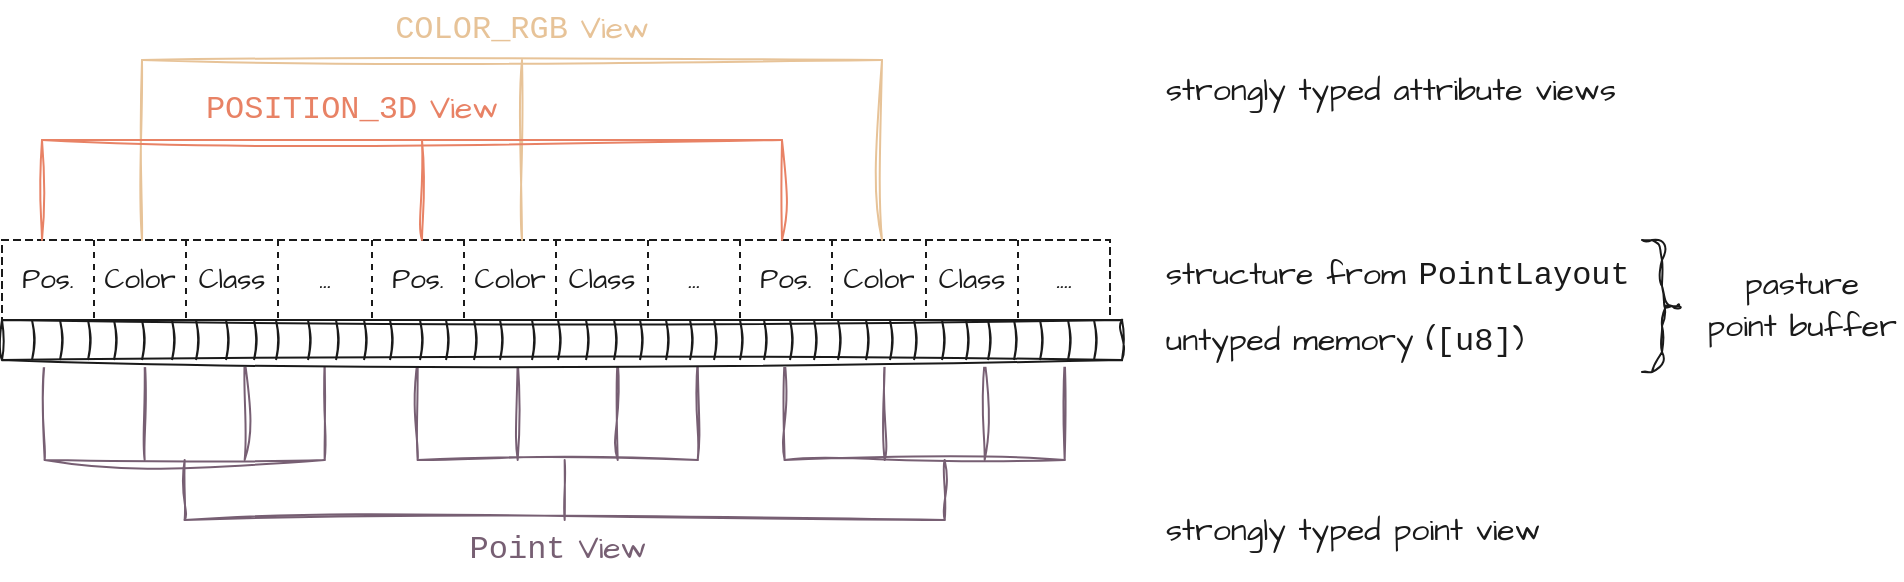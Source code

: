 <mxfile>
    <diagram id="Y-9Bk1-WjQiI0uvmNsyL" name="Page-1">
        <mxGraphModel dx="620" dy="475" grid="1" gridSize="10" guides="1" tooltips="1" connect="1" arrows="1" fold="1" page="1" pageScale="1" pageWidth="1500" pageHeight="1000" background="#ffffff" math="0" shadow="0">
            <root>
                <mxCell id="0"/>
                <mxCell id="1" parent="0"/>
                <mxCell id="3" value="" style="shape=table;startSize=0;container=1;collapsible=0;childLayout=tableLayout;hachureGap=4;fontFamily=Architects Daughter;fontSource=https%3A%2F%2Ffonts.googleapis.com%2Fcss%3Ffamily%3DArchitects%2BDaughter;fontSize=16;fontColor=#1A1A1A;fillColor=none;strokeColor=#1A1A1A;verticalAlign=middle;dashed=1;" parent="1" vertex="1">
                    <mxGeometry y="200" width="554" height="40" as="geometry"/>
                </mxCell>
                <mxCell id="4" value="" style="shape=tableRow;horizontal=0;startSize=0;swimlaneHead=0;swimlaneBody=0;top=0;left=0;bottom=0;right=0;collapsible=0;dropTarget=0;fillColor=none;points=[[0,0.5],[1,0.5]];portConstraint=eastwest;sketch=1;hachureGap=4;jiggle=2;curveFitting=1;fontFamily=Architects Daughter;fontSource=https%3A%2F%2Ffonts.googleapis.com%2Fcss%3Ffamily%3DArchitects%2BDaughter;fontSize=20;" parent="3" vertex="1">
                    <mxGeometry width="554" height="40" as="geometry"/>
                </mxCell>
                <mxCell id="5" value="Pos." style="shape=partialRectangle;html=1;whiteSpace=wrap;connectable=0;overflow=hidden;fillColor=none;top=0;left=0;bottom=0;right=0;pointerEvents=1;sketch=1;hachureGap=4;jiggle=2;curveFitting=1;fontFamily=Architects Daughter;fontSource=https%3A%2F%2Ffonts.googleapis.com%2Fcss%3Ffamily%3DArchitects%2BDaughter;fontSize=14;fontColor=#1A1A1A;verticalAlign=middle;" parent="4" vertex="1">
                    <mxGeometry width="46" height="40" as="geometry">
                        <mxRectangle width="46" height="40" as="alternateBounds"/>
                    </mxGeometry>
                </mxCell>
                <mxCell id="6" value="Color" style="shape=partialRectangle;html=1;whiteSpace=wrap;connectable=0;overflow=hidden;fillColor=none;top=0;left=0;bottom=0;right=0;pointerEvents=1;sketch=1;hachureGap=4;jiggle=2;curveFitting=1;fontFamily=Architects Daughter;fontSource=https%3A%2F%2Ffonts.googleapis.com%2Fcss%3Ffamily%3DArchitects%2BDaughter;fontSize=14;fontColor=#1A1A1A;verticalAlign=middle;" parent="4" vertex="1">
                    <mxGeometry x="46" width="46" height="40" as="geometry">
                        <mxRectangle width="46" height="40" as="alternateBounds"/>
                    </mxGeometry>
                </mxCell>
                <mxCell id="7" value="Class" style="shape=partialRectangle;html=1;whiteSpace=wrap;connectable=0;overflow=hidden;fillColor=none;top=0;left=0;bottom=0;right=0;pointerEvents=1;sketch=1;hachureGap=4;jiggle=2;curveFitting=1;fontFamily=Architects Daughter;fontSource=https%3A%2F%2Ffonts.googleapis.com%2Fcss%3Ffamily%3DArchitects%2BDaughter;fontSize=14;fontColor=#1A1A1A;verticalAlign=middle;" parent="4" vertex="1">
                    <mxGeometry x="92" width="46" height="40" as="geometry">
                        <mxRectangle width="46" height="40" as="alternateBounds"/>
                    </mxGeometry>
                </mxCell>
                <mxCell id="8" value="..." style="shape=partialRectangle;html=1;whiteSpace=wrap;connectable=0;overflow=hidden;fillColor=none;top=0;left=0;bottom=0;right=0;pointerEvents=1;sketch=1;hachureGap=4;jiggle=2;curveFitting=1;fontFamily=Architects Daughter;fontSource=https%3A%2F%2Ffonts.googleapis.com%2Fcss%3Ffamily%3DArchitects%2BDaughter;fontSize=14;fontColor=#1A1A1A;verticalAlign=middle;" parent="4" vertex="1">
                    <mxGeometry x="138" width="47" height="40" as="geometry">
                        <mxRectangle width="47" height="40" as="alternateBounds"/>
                    </mxGeometry>
                </mxCell>
                <mxCell id="9" value="Pos." style="shape=partialRectangle;html=1;whiteSpace=wrap;connectable=0;overflow=hidden;fillColor=none;top=0;left=0;bottom=0;right=0;pointerEvents=1;sketch=1;hachureGap=4;jiggle=2;curveFitting=1;fontFamily=Architects Daughter;fontSource=https%3A%2F%2Ffonts.googleapis.com%2Fcss%3Ffamily%3DArchitects%2BDaughter;fontSize=14;fontColor=#1A1A1A;verticalAlign=middle;" parent="4" vertex="1">
                    <mxGeometry x="185" width="46" height="40" as="geometry">
                        <mxRectangle width="46" height="40" as="alternateBounds"/>
                    </mxGeometry>
                </mxCell>
                <mxCell id="10" value="Color" style="shape=partialRectangle;html=1;whiteSpace=wrap;connectable=0;overflow=hidden;fillColor=none;top=0;left=0;bottom=0;right=0;pointerEvents=1;sketch=1;hachureGap=4;jiggle=2;curveFitting=1;fontFamily=Architects Daughter;fontSource=https%3A%2F%2Ffonts.googleapis.com%2Fcss%3Ffamily%3DArchitects%2BDaughter;fontSize=14;fontColor=#1A1A1A;verticalAlign=middle;" parent="4" vertex="1">
                    <mxGeometry x="231" width="46" height="40" as="geometry">
                        <mxRectangle width="46" height="40" as="alternateBounds"/>
                    </mxGeometry>
                </mxCell>
                <mxCell id="11" value="Class" style="shape=partialRectangle;html=1;whiteSpace=wrap;connectable=0;overflow=hidden;fillColor=none;top=0;left=0;bottom=0;right=0;pointerEvents=1;sketch=1;hachureGap=4;jiggle=2;curveFitting=1;fontFamily=Architects Daughter;fontSource=https%3A%2F%2Ffonts.googleapis.com%2Fcss%3Ffamily%3DArchitects%2BDaughter;fontSize=14;fontColor=#1A1A1A;verticalAlign=middle;" parent="4" vertex="1">
                    <mxGeometry x="277" width="46" height="40" as="geometry">
                        <mxRectangle width="46" height="40" as="alternateBounds"/>
                    </mxGeometry>
                </mxCell>
                <mxCell id="12" value="..." style="shape=partialRectangle;html=1;whiteSpace=wrap;connectable=0;overflow=hidden;fillColor=none;top=0;left=0;bottom=0;right=0;pointerEvents=1;sketch=1;hachureGap=4;jiggle=2;curveFitting=1;fontFamily=Architects Daughter;fontSource=https%3A%2F%2Ffonts.googleapis.com%2Fcss%3Ffamily%3DArchitects%2BDaughter;fontSize=14;fontColor=#1A1A1A;verticalAlign=middle;" parent="4" vertex="1">
                    <mxGeometry x="323" width="46" height="40" as="geometry">
                        <mxRectangle width="46" height="40" as="alternateBounds"/>
                    </mxGeometry>
                </mxCell>
                <mxCell id="13" value="Pos." style="shape=partialRectangle;html=1;whiteSpace=wrap;connectable=0;overflow=hidden;fillColor=none;top=0;left=0;bottom=0;right=0;pointerEvents=1;sketch=1;hachureGap=4;jiggle=2;curveFitting=1;fontFamily=Architects Daughter;fontSource=https%3A%2F%2Ffonts.googleapis.com%2Fcss%3Ffamily%3DArchitects%2BDaughter;fontSize=14;fontColor=#1A1A1A;verticalAlign=middle;" parent="4" vertex="1">
                    <mxGeometry x="369" width="46" height="40" as="geometry">
                        <mxRectangle width="46" height="40" as="alternateBounds"/>
                    </mxGeometry>
                </mxCell>
                <mxCell id="14" value="Color" style="shape=partialRectangle;html=1;whiteSpace=wrap;connectable=0;overflow=hidden;fillColor=none;top=0;left=0;bottom=0;right=0;pointerEvents=1;sketch=1;hachureGap=4;jiggle=2;curveFitting=1;fontFamily=Architects Daughter;fontSource=https%3A%2F%2Ffonts.googleapis.com%2Fcss%3Ffamily%3DArchitects%2BDaughter;fontSize=14;fontColor=#1A1A1A;verticalAlign=middle;" parent="4" vertex="1">
                    <mxGeometry x="415" width="47" height="40" as="geometry">
                        <mxRectangle width="47" height="40" as="alternateBounds"/>
                    </mxGeometry>
                </mxCell>
                <mxCell id="15" value="Class" style="shape=partialRectangle;html=1;whiteSpace=wrap;connectable=0;overflow=hidden;fillColor=none;top=0;left=0;bottom=0;right=0;pointerEvents=1;sketch=1;hachureGap=4;jiggle=2;curveFitting=1;fontFamily=Architects Daughter;fontSource=https%3A%2F%2Ffonts.googleapis.com%2Fcss%3Ffamily%3DArchitects%2BDaughter;fontSize=14;fontColor=#1A1A1A;verticalAlign=middle;" parent="4" vertex="1">
                    <mxGeometry x="462" width="46" height="40" as="geometry">
                        <mxRectangle width="46" height="40" as="alternateBounds"/>
                    </mxGeometry>
                </mxCell>
                <mxCell id="16" value="...." style="shape=partialRectangle;html=1;whiteSpace=wrap;connectable=0;overflow=hidden;fillColor=none;top=0;left=0;bottom=0;right=0;pointerEvents=1;sketch=1;hachureGap=4;jiggle=2;curveFitting=1;fontFamily=Architects Daughter;fontSource=https%3A%2F%2Ffonts.googleapis.com%2Fcss%3Ffamily%3DArchitects%2BDaughter;fontSize=14;fontColor=#1A1A1A;verticalAlign=middle;" parent="4" vertex="1">
                    <mxGeometry x="508" width="46" height="40" as="geometry">
                        <mxRectangle width="46" height="40" as="alternateBounds"/>
                    </mxGeometry>
                </mxCell>
                <mxCell id="18" value="" style="endArrow=none;html=1;sketch=1;hachureGap=4;jiggle=2;curveFitting=1;fontFamily=Architects Daughter;fontSource=https%3A%2F%2Ffonts.googleapis.com%2Fcss%3Ffamily%3DArchitects%2BDaughter;fontSize=14;strokeColor=#E88265;" parent="1" edge="1">
                    <mxGeometry width="50" height="50" relative="1" as="geometry">
                        <mxPoint x="20" y="200" as="sourcePoint"/>
                        <mxPoint x="20" y="150" as="targetPoint"/>
                    </mxGeometry>
                </mxCell>
                <mxCell id="19" value="" style="endArrow=none;html=1;sketch=1;hachureGap=4;jiggle=2;curveFitting=1;fontFamily=Architects Daughter;fontSource=https%3A%2F%2Ffonts.googleapis.com%2Fcss%3Ffamily%3DArchitects%2BDaughter;fontSize=14;strokeColor=#E88265;" parent="1" edge="1">
                    <mxGeometry width="50" height="50" relative="1" as="geometry">
                        <mxPoint x="210" y="200" as="sourcePoint"/>
                        <mxPoint x="210" y="150" as="targetPoint"/>
                    </mxGeometry>
                </mxCell>
                <mxCell id="20" value="" style="endArrow=none;html=1;sketch=1;hachureGap=4;jiggle=2;curveFitting=1;fontFamily=Architects Daughter;fontSource=https%3A%2F%2Ffonts.googleapis.com%2Fcss%3Ffamily%3DArchitects%2BDaughter;fontSize=14;strokeColor=#E88265;" parent="1" edge="1">
                    <mxGeometry width="50" height="50" relative="1" as="geometry">
                        <mxPoint x="390" y="200" as="sourcePoint"/>
                        <mxPoint x="390" y="150" as="targetPoint"/>
                    </mxGeometry>
                </mxCell>
                <mxCell id="21" value="" style="endArrow=none;html=1;sketch=1;hachureGap=4;jiggle=2;curveFitting=1;fontFamily=Architects Daughter;fontSource=https%3A%2F%2Ffonts.googleapis.com%2Fcss%3Ffamily%3DArchitects%2BDaughter;fontSize=14;strokeColor=#E7C398;fontColor=#E7C398;" parent="1" edge="1">
                    <mxGeometry width="50" height="50" relative="1" as="geometry">
                        <mxPoint x="70" y="200" as="sourcePoint"/>
                        <mxPoint x="70" y="110" as="targetPoint"/>
                    </mxGeometry>
                </mxCell>
                <mxCell id="22" value="" style="endArrow=none;html=1;sketch=1;hachureGap=4;jiggle=2;curveFitting=1;fontFamily=Architects Daughter;fontSource=https%3A%2F%2Ffonts.googleapis.com%2Fcss%3Ffamily%3DArchitects%2BDaughter;fontSize=14;strokeColor=#E7C398;fontColor=#E7C398;" parent="1" edge="1">
                    <mxGeometry width="50" height="50" relative="1" as="geometry">
                        <mxPoint x="260" y="200" as="sourcePoint"/>
                        <mxPoint x="260" y="110" as="targetPoint"/>
                    </mxGeometry>
                </mxCell>
                <mxCell id="23" value="" style="endArrow=none;html=1;sketch=1;hachureGap=4;jiggle=2;curveFitting=1;fontFamily=Architects Daughter;fontSource=https%3A%2F%2Ffonts.googleapis.com%2Fcss%3Ffamily%3DArchitects%2BDaughter;fontSize=14;strokeColor=#E7C398;fontColor=#E7C398;" parent="1" edge="1">
                    <mxGeometry width="50" height="50" relative="1" as="geometry">
                        <mxPoint x="440" y="200" as="sourcePoint"/>
                        <mxPoint x="440" y="110" as="targetPoint"/>
                    </mxGeometry>
                </mxCell>
                <mxCell id="25" value="" style="endArrow=none;html=1;sketch=1;hachureGap=4;jiggle=2;curveFitting=1;fontFamily=Architects Daughter;fontSource=https%3A%2F%2Ffonts.googleapis.com%2Fcss%3Ffamily%3DArchitects%2BDaughter;fontSize=14;strokeColor=#775F73;" parent="1" edge="1">
                    <mxGeometry width="50" height="50" relative="1" as="geometry">
                        <mxPoint x="21.33" y="310" as="sourcePoint"/>
                        <mxPoint x="21.33" y="260" as="targetPoint"/>
                    </mxGeometry>
                </mxCell>
                <mxCell id="26" value="" style="endArrow=none;html=1;sketch=1;hachureGap=4;jiggle=2;curveFitting=1;fontFamily=Architects Daughter;fontSource=https%3A%2F%2Ffonts.googleapis.com%2Fcss%3Ffamily%3DArchitects%2BDaughter;fontSize=14;strokeColor=#775F73;" parent="1" edge="1">
                    <mxGeometry width="50" height="50" relative="1" as="geometry">
                        <mxPoint x="71.33" y="310" as="sourcePoint"/>
                        <mxPoint x="71.33" y="260" as="targetPoint"/>
                    </mxGeometry>
                </mxCell>
                <mxCell id="27" value="" style="endArrow=none;html=1;sketch=1;hachureGap=4;jiggle=2;curveFitting=1;fontFamily=Architects Daughter;fontSource=https%3A%2F%2Ffonts.googleapis.com%2Fcss%3Ffamily%3DArchitects%2BDaughter;fontSize=14;strokeColor=#775F73;" parent="1" edge="1">
                    <mxGeometry width="50" height="50" relative="1" as="geometry">
                        <mxPoint x="121.33" y="310" as="sourcePoint"/>
                        <mxPoint x="121.33" y="260" as="targetPoint"/>
                    </mxGeometry>
                </mxCell>
                <mxCell id="28" value="" style="endArrow=none;html=1;sketch=1;hachureGap=4;jiggle=2;curveFitting=1;fontFamily=Architects Daughter;fontSource=https%3A%2F%2Ffonts.googleapis.com%2Fcss%3Ffamily%3DArchitects%2BDaughter;fontSize=14;strokeColor=#775F73;" parent="1" edge="1">
                    <mxGeometry width="50" height="50" relative="1" as="geometry">
                        <mxPoint x="161.33" y="310" as="sourcePoint"/>
                        <mxPoint x="161.33" y="260" as="targetPoint"/>
                    </mxGeometry>
                </mxCell>
                <mxCell id="29" value="" style="endArrow=none;html=1;sketch=1;hachureGap=4;jiggle=2;curveFitting=1;fontFamily=Architects Daughter;fontSource=https%3A%2F%2Ffonts.googleapis.com%2Fcss%3Ffamily%3DArchitects%2BDaughter;fontSize=14;strokeColor=#E88265;" parent="1" edge="1">
                    <mxGeometry width="50" height="50" relative="1" as="geometry">
                        <mxPoint x="20" y="150" as="sourcePoint"/>
                        <mxPoint x="390" y="150" as="targetPoint"/>
                    </mxGeometry>
                </mxCell>
                <mxCell id="30" value="" style="endArrow=none;html=1;sketch=1;hachureGap=4;jiggle=2;curveFitting=1;fontFamily=Architects Daughter;fontSource=https%3A%2F%2Ffonts.googleapis.com%2Fcss%3Ffamily%3DArchitects%2BDaughter;fontSize=14;strokeColor=#E7C398;fontColor=#E7C398;" parent="1" edge="1">
                    <mxGeometry width="50" height="50" relative="1" as="geometry">
                        <mxPoint x="70" y="110" as="sourcePoint"/>
                        <mxPoint x="440" y="110" as="targetPoint"/>
                    </mxGeometry>
                </mxCell>
                <mxCell id="31" value="" style="endArrow=none;html=1;sketch=1;hachureGap=4;jiggle=2;curveFitting=1;fontFamily=Architects Daughter;fontSource=https%3A%2F%2Ffonts.googleapis.com%2Fcss%3Ffamily%3DArchitects%2BDaughter;fontSize=14;strokeColor=#775F73;" parent="1" edge="1">
                    <mxGeometry width="50" height="50" relative="1" as="geometry">
                        <mxPoint x="21.33" y="310" as="sourcePoint"/>
                        <mxPoint x="161.33" y="310" as="targetPoint"/>
                    </mxGeometry>
                </mxCell>
                <mxCell id="32" value="&lt;font face=&quot;Courier New&quot; style=&quot;font-size: 16px;&quot;&gt;POSITION_3D&lt;/font&gt; View" style="text;html=1;strokeColor=none;fillColor=none;align=center;verticalAlign=middle;whiteSpace=wrap;rounded=0;sketch=1;hachureGap=4;jiggle=2;curveFitting=1;fontFamily=Architects Daughter;fontSource=https%3A%2F%2Ffonts.googleapis.com%2Fcss%3Ffamily%3DArchitects%2BDaughter;fontSize=16;fontColor=#E88265;" parent="1" vertex="1">
                    <mxGeometry x="100" y="120" width="150" height="30" as="geometry"/>
                </mxCell>
                <mxCell id="33" value="&lt;font face=&quot;Courier New&quot; style=&quot;font-size: 16px;&quot;&gt;COLOR_RGB&lt;/font&gt; View" style="text;html=1;strokeColor=none;fillColor=none;align=center;verticalAlign=middle;whiteSpace=wrap;rounded=0;sketch=1;hachureGap=4;jiggle=2;curveFitting=1;fontFamily=Architects Daughter;fontSource=https%3A%2F%2Ffonts.googleapis.com%2Fcss%3Ffamily%3DArchitects%2BDaughter;fontSize=16;fontColor=#E7C398;" parent="1" vertex="1">
                    <mxGeometry x="190" y="80" width="140" height="30" as="geometry"/>
                </mxCell>
                <mxCell id="34" value="&lt;font face=&quot;Courier New&quot; style=&quot;font-size: 16px;&quot;&gt;Point&lt;/font&gt; View" style="text;html=1;strokeColor=none;fillColor=none;align=center;verticalAlign=middle;whiteSpace=wrap;rounded=0;sketch=1;hachureGap=4;jiggle=2;curveFitting=1;fontFamily=Architects Daughter;fontSource=https%3A%2F%2Ffonts.googleapis.com%2Fcss%3Ffamily%3DArchitects%2BDaughter;fontSize=16;fontColor=#775F73;fontStyle=0" parent="1" vertex="1">
                    <mxGeometry x="208.33" y="340" width="140" height="30" as="geometry"/>
                </mxCell>
                <mxCell id="35" value="" style="endArrow=none;html=1;sketch=1;hachureGap=4;jiggle=2;curveFitting=1;fontFamily=Architects Daughter;fontSource=https%3A%2F%2Ffonts.googleapis.com%2Fcss%3Ffamily%3DArchitects%2BDaughter;fontSize=14;strokeColor=#775F73;" parent="1" edge="1">
                    <mxGeometry width="50" height="50" relative="1" as="geometry">
                        <mxPoint x="207.85" y="310" as="sourcePoint"/>
                        <mxPoint x="207.85" y="260" as="targetPoint"/>
                    </mxGeometry>
                </mxCell>
                <mxCell id="36" value="" style="endArrow=none;html=1;sketch=1;hachureGap=4;jiggle=2;curveFitting=1;fontFamily=Architects Daughter;fontSource=https%3A%2F%2Ffonts.googleapis.com%2Fcss%3Ffamily%3DArchitects%2BDaughter;fontSize=14;strokeColor=#775F73;" parent="1" edge="1">
                    <mxGeometry width="50" height="50" relative="1" as="geometry">
                        <mxPoint x="257.85" y="310" as="sourcePoint"/>
                        <mxPoint x="257.85" y="260" as="targetPoint"/>
                    </mxGeometry>
                </mxCell>
                <mxCell id="37" value="" style="endArrow=none;html=1;sketch=1;hachureGap=4;jiggle=2;curveFitting=1;fontFamily=Architects Daughter;fontSource=https%3A%2F%2Ffonts.googleapis.com%2Fcss%3Ffamily%3DArchitects%2BDaughter;fontSize=14;strokeColor=#775F73;" parent="1" edge="1">
                    <mxGeometry width="50" height="50" relative="1" as="geometry">
                        <mxPoint x="307.85" y="310" as="sourcePoint"/>
                        <mxPoint x="307.85" y="260" as="targetPoint"/>
                    </mxGeometry>
                </mxCell>
                <mxCell id="38" value="" style="endArrow=none;html=1;sketch=1;hachureGap=4;jiggle=2;curveFitting=1;fontFamily=Architects Daughter;fontSource=https%3A%2F%2Ffonts.googleapis.com%2Fcss%3Ffamily%3DArchitects%2BDaughter;fontSize=14;strokeColor=#775F73;" parent="1" edge="1">
                    <mxGeometry width="50" height="50" relative="1" as="geometry">
                        <mxPoint x="347.85" y="310" as="sourcePoint"/>
                        <mxPoint x="347.85" y="260" as="targetPoint"/>
                    </mxGeometry>
                </mxCell>
                <mxCell id="39" value="" style="endArrow=none;html=1;sketch=1;hachureGap=4;jiggle=2;curveFitting=1;fontFamily=Architects Daughter;fontSource=https%3A%2F%2Ffonts.googleapis.com%2Fcss%3Ffamily%3DArchitects%2BDaughter;fontSize=14;strokeColor=#775F73;" parent="1" edge="1">
                    <mxGeometry width="50" height="50" relative="1" as="geometry">
                        <mxPoint x="207.85" y="310" as="sourcePoint"/>
                        <mxPoint x="347.85" y="310" as="targetPoint"/>
                    </mxGeometry>
                </mxCell>
                <mxCell id="40" value="" style="endArrow=none;html=1;sketch=1;hachureGap=4;jiggle=2;curveFitting=1;fontFamily=Architects Daughter;fontSource=https%3A%2F%2Ffonts.googleapis.com%2Fcss%3Ffamily%3DArchitects%2BDaughter;fontSize=14;strokeColor=#775F73;" parent="1" edge="1">
                    <mxGeometry width="50" height="50" relative="1" as="geometry">
                        <mxPoint x="391.33" y="310" as="sourcePoint"/>
                        <mxPoint x="391.33" y="260" as="targetPoint"/>
                    </mxGeometry>
                </mxCell>
                <mxCell id="41" value="" style="endArrow=none;html=1;sketch=1;hachureGap=4;jiggle=2;curveFitting=1;fontFamily=Architects Daughter;fontSource=https%3A%2F%2Ffonts.googleapis.com%2Fcss%3Ffamily%3DArchitects%2BDaughter;fontSize=14;strokeColor=#775F73;" parent="1" edge="1">
                    <mxGeometry width="50" height="50" relative="1" as="geometry">
                        <mxPoint x="441.33" y="310" as="sourcePoint"/>
                        <mxPoint x="441.33" y="260" as="targetPoint"/>
                    </mxGeometry>
                </mxCell>
                <mxCell id="42" value="" style="endArrow=none;html=1;sketch=1;hachureGap=4;jiggle=2;curveFitting=1;fontFamily=Architects Daughter;fontSource=https%3A%2F%2Ffonts.googleapis.com%2Fcss%3Ffamily%3DArchitects%2BDaughter;fontSize=14;strokeColor=#775F73;" parent="1" edge="1">
                    <mxGeometry width="50" height="50" relative="1" as="geometry">
                        <mxPoint x="491.33" y="310" as="sourcePoint"/>
                        <mxPoint x="491.33" y="260" as="targetPoint"/>
                    </mxGeometry>
                </mxCell>
                <mxCell id="43" value="" style="endArrow=none;html=1;sketch=1;hachureGap=4;jiggle=2;curveFitting=1;fontFamily=Architects Daughter;fontSource=https%3A%2F%2Ffonts.googleapis.com%2Fcss%3Ffamily%3DArchitects%2BDaughter;fontSize=14;strokeColor=#775F73;" parent="1" edge="1">
                    <mxGeometry width="50" height="50" relative="1" as="geometry">
                        <mxPoint x="531.33" y="310" as="sourcePoint"/>
                        <mxPoint x="531.33" y="260" as="targetPoint"/>
                    </mxGeometry>
                </mxCell>
                <mxCell id="44" value="" style="endArrow=none;html=1;sketch=1;hachureGap=4;jiggle=2;curveFitting=1;fontFamily=Architects Daughter;fontSource=https%3A%2F%2Ffonts.googleapis.com%2Fcss%3Ffamily%3DArchitects%2BDaughter;fontSize=14;strokeColor=#775F73;" parent="1" edge="1">
                    <mxGeometry width="50" height="50" relative="1" as="geometry">
                        <mxPoint x="391.33" y="310" as="sourcePoint"/>
                        <mxPoint x="531.33" y="310" as="targetPoint"/>
                    </mxGeometry>
                </mxCell>
                <mxCell id="45" value="" style="endArrow=none;html=1;sketch=1;hachureGap=4;jiggle=2;curveFitting=1;fontFamily=Architects Daughter;fontSource=https%3A%2F%2Ffonts.googleapis.com%2Fcss%3Ffamily%3DArchitects%2BDaughter;fontSize=14;strokeColor=#775F73;" parent="1" edge="1">
                    <mxGeometry width="50" height="50" relative="1" as="geometry">
                        <mxPoint x="91.33" y="340" as="sourcePoint"/>
                        <mxPoint x="91.33" y="310" as="targetPoint"/>
                    </mxGeometry>
                </mxCell>
                <mxCell id="46" value="" style="endArrow=none;html=1;sketch=1;hachureGap=4;jiggle=2;curveFitting=1;fontFamily=Architects Daughter;fontSource=https%3A%2F%2Ffonts.googleapis.com%2Fcss%3Ffamily%3DArchitects%2BDaughter;fontSize=14;strokeColor=#775F73;" parent="1" edge="1">
                    <mxGeometry width="50" height="50" relative="1" as="geometry">
                        <mxPoint x="281.33" y="340" as="sourcePoint"/>
                        <mxPoint x="281.33" y="310" as="targetPoint"/>
                    </mxGeometry>
                </mxCell>
                <mxCell id="47" value="" style="endArrow=none;html=1;sketch=1;hachureGap=4;jiggle=2;curveFitting=1;fontFamily=Architects Daughter;fontSource=https%3A%2F%2Ffonts.googleapis.com%2Fcss%3Ffamily%3DArchitects%2BDaughter;fontSize=14;strokeColor=#775F73;" parent="1" edge="1">
                    <mxGeometry width="50" height="50" relative="1" as="geometry">
                        <mxPoint x="471.33" y="340" as="sourcePoint"/>
                        <mxPoint x="471.33" y="310" as="targetPoint"/>
                    </mxGeometry>
                </mxCell>
                <mxCell id="48" value="" style="endArrow=none;html=1;sketch=1;hachureGap=4;jiggle=2;curveFitting=1;fontFamily=Architects Daughter;fontSource=https%3A%2F%2Ffonts.googleapis.com%2Fcss%3Ffamily%3DArchitects%2BDaughter;fontSize=14;strokeColor=#775F73;" parent="1" edge="1">
                    <mxGeometry width="50" height="50" relative="1" as="geometry">
                        <mxPoint x="91.33" y="340" as="sourcePoint"/>
                        <mxPoint x="471.33" y="340" as="targetPoint"/>
                    </mxGeometry>
                </mxCell>
                <mxCell id="49" value="" style="shape=table;startSize=0;container=1;collapsible=0;childLayout=tableLayout;hachureGap=4;strokeColor=#1A1A1A;fontFamily=Courier New;fontSize=16;fontColor=#E7C398;fillColor=#FFFFFF;sketch=1;curveFitting=1;jiggle=2;" parent="1" vertex="1">
                    <mxGeometry y="240" width="560" height="20" as="geometry"/>
                </mxCell>
                <mxCell id="50" value="" style="shape=tableRow;horizontal=0;startSize=0;swimlaneHead=0;swimlaneBody=0;top=0;left=0;bottom=0;right=0;collapsible=0;dropTarget=0;fillColor=none;points=[[0,0.5],[1,0.5]];portConstraint=eastwest;sketch=1;hachureGap=4;jiggle=2;curveFitting=1;strokeColor=#1A1A1A;fontFamily=Courier New;fontSize=16;fontColor=#E7C398;" parent="49" vertex="1">
                    <mxGeometry width="560" height="20" as="geometry"/>
                </mxCell>
                <mxCell id="51" value="" style="shape=partialRectangle;html=1;whiteSpace=wrap;connectable=0;overflow=hidden;fillColor=none;top=0;left=0;bottom=0;right=0;pointerEvents=1;sketch=1;hachureGap=4;jiggle=2;curveFitting=1;strokeColor=#1A1A1A;fontFamily=Courier New;fontSize=16;fontColor=#E7C398;" parent="50" vertex="1">
                    <mxGeometry width="15" height="20" as="geometry">
                        <mxRectangle width="15" height="20" as="alternateBounds"/>
                    </mxGeometry>
                </mxCell>
                <mxCell id="52" value="" style="shape=partialRectangle;html=1;whiteSpace=wrap;connectable=0;overflow=hidden;fillColor=none;top=0;left=0;bottom=0;right=0;pointerEvents=1;sketch=1;hachureGap=4;jiggle=2;curveFitting=1;strokeColor=#1A1A1A;fontFamily=Courier New;fontSize=16;fontColor=#E7C398;" parent="50" vertex="1">
                    <mxGeometry x="15" width="14" height="20" as="geometry">
                        <mxRectangle width="14" height="20" as="alternateBounds"/>
                    </mxGeometry>
                </mxCell>
                <mxCell id="53" value="" style="shape=partialRectangle;html=1;whiteSpace=wrap;connectable=0;overflow=hidden;fillColor=none;top=0;left=0;bottom=0;right=0;pointerEvents=1;sketch=1;hachureGap=4;jiggle=2;curveFitting=1;strokeColor=#1A1A1A;fontFamily=Courier New;fontSize=16;fontColor=#E7C398;" parent="50" vertex="1">
                    <mxGeometry x="29" width="14" height="20" as="geometry">
                        <mxRectangle width="14" height="20" as="alternateBounds"/>
                    </mxGeometry>
                </mxCell>
                <mxCell id="54" value="" style="shape=partialRectangle;html=1;whiteSpace=wrap;connectable=0;overflow=hidden;fillColor=none;top=0;left=0;bottom=0;right=0;pointerEvents=1;sketch=1;hachureGap=4;jiggle=2;curveFitting=1;strokeColor=#1A1A1A;fontFamily=Courier New;fontSize=16;fontColor=#E7C398;" parent="50" vertex="1">
                    <mxGeometry x="43" width="13" height="20" as="geometry">
                        <mxRectangle width="13" height="20" as="alternateBounds"/>
                    </mxGeometry>
                </mxCell>
                <mxCell id="55" value="" style="shape=partialRectangle;html=1;whiteSpace=wrap;connectable=0;overflow=hidden;fillColor=none;top=0;left=0;bottom=0;right=0;pointerEvents=1;sketch=1;hachureGap=4;jiggle=2;curveFitting=1;strokeColor=#1A1A1A;fontFamily=Courier New;fontSize=16;fontColor=#E7C398;" parent="50" vertex="1">
                    <mxGeometry x="56" width="14" height="20" as="geometry">
                        <mxRectangle width="14" height="20" as="alternateBounds"/>
                    </mxGeometry>
                </mxCell>
                <mxCell id="56" value="" style="shape=partialRectangle;html=1;whiteSpace=wrap;connectable=0;overflow=hidden;fillColor=none;top=0;left=0;bottom=0;right=0;pointerEvents=1;sketch=1;hachureGap=4;jiggle=2;curveFitting=1;strokeColor=#1A1A1A;fontFamily=Courier New;fontSize=16;fontColor=#E7C398;" parent="50" vertex="1">
                    <mxGeometry x="70" width="15" height="20" as="geometry">
                        <mxRectangle width="15" height="20" as="alternateBounds"/>
                    </mxGeometry>
                </mxCell>
                <mxCell id="57" value="" style="shape=partialRectangle;html=1;whiteSpace=wrap;connectable=0;overflow=hidden;fillColor=none;top=0;left=0;bottom=0;right=0;pointerEvents=1;sketch=1;hachureGap=4;jiggle=2;curveFitting=1;strokeColor=#1A1A1A;fontFamily=Courier New;fontSize=16;fontColor=#E7C398;" parent="50" vertex="1">
                    <mxGeometry x="85" width="12" height="20" as="geometry">
                        <mxRectangle width="12" height="20" as="alternateBounds"/>
                    </mxGeometry>
                </mxCell>
                <mxCell id="58" value="" style="shape=partialRectangle;html=1;whiteSpace=wrap;connectable=0;overflow=hidden;fillColor=none;top=0;left=0;bottom=0;right=0;pointerEvents=1;sketch=1;hachureGap=4;jiggle=2;curveFitting=1;strokeColor=#1A1A1A;fontFamily=Courier New;fontSize=16;fontColor=#E7C398;" parent="50" vertex="1">
                    <mxGeometry x="97" width="15" height="20" as="geometry">
                        <mxRectangle width="15" height="20" as="alternateBounds"/>
                    </mxGeometry>
                </mxCell>
                <mxCell id="59" value="" style="shape=partialRectangle;html=1;whiteSpace=wrap;connectable=0;overflow=hidden;fillColor=none;top=0;left=0;bottom=0;right=0;pointerEvents=1;sketch=1;hachureGap=4;jiggle=2;curveFitting=1;strokeColor=#1A1A1A;fontFamily=Courier New;fontSize=16;fontColor=#E7C398;" parent="50" vertex="1">
                    <mxGeometry x="112" width="14" height="20" as="geometry">
                        <mxRectangle width="14" height="20" as="alternateBounds"/>
                    </mxGeometry>
                </mxCell>
                <mxCell id="60" value="" style="shape=partialRectangle;html=1;whiteSpace=wrap;connectable=0;overflow=hidden;fillColor=none;top=0;left=0;bottom=0;right=0;pointerEvents=1;sketch=1;hachureGap=4;jiggle=2;curveFitting=1;strokeColor=#1A1A1A;fontFamily=Courier New;fontSize=16;fontColor=#E7C398;" parent="50" vertex="1">
                    <mxGeometry x="126" width="11" height="20" as="geometry">
                        <mxRectangle width="11" height="20" as="alternateBounds"/>
                    </mxGeometry>
                </mxCell>
                <mxCell id="61" value="" style="shape=partialRectangle;html=1;whiteSpace=wrap;connectable=0;overflow=hidden;fillColor=none;top=0;left=0;bottom=0;right=0;pointerEvents=1;sketch=1;hachureGap=4;jiggle=2;curveFitting=1;strokeColor=#1A1A1A;fontFamily=Courier New;fontSize=16;fontColor=#E7C398;" parent="50" vertex="1">
                    <mxGeometry x="137" width="16" height="20" as="geometry">
                        <mxRectangle width="16" height="20" as="alternateBounds"/>
                    </mxGeometry>
                </mxCell>
                <mxCell id="62" value="" style="shape=partialRectangle;html=1;whiteSpace=wrap;connectable=0;overflow=hidden;fillColor=none;top=0;left=0;bottom=0;right=0;pointerEvents=1;sketch=1;hachureGap=4;jiggle=2;curveFitting=1;strokeColor=#1A1A1A;fontFamily=Courier New;fontSize=16;fontColor=#E7C398;" parent="50" vertex="1">
                    <mxGeometry x="153" width="14" height="20" as="geometry">
                        <mxRectangle width="14" height="20" as="alternateBounds"/>
                    </mxGeometry>
                </mxCell>
                <mxCell id="63" value="" style="shape=partialRectangle;html=1;whiteSpace=wrap;connectable=0;overflow=hidden;fillColor=none;top=0;left=0;bottom=0;right=0;pointerEvents=1;sketch=1;hachureGap=4;jiggle=2;curveFitting=1;strokeColor=#1A1A1A;fontFamily=Courier New;fontSize=16;fontColor=#E7C398;" parent="50" vertex="1">
                    <mxGeometry x="167" width="14" height="20" as="geometry">
                        <mxRectangle width="14" height="20" as="alternateBounds"/>
                    </mxGeometry>
                </mxCell>
                <mxCell id="64" value="" style="shape=partialRectangle;html=1;whiteSpace=wrap;connectable=0;overflow=hidden;fillColor=none;top=0;left=0;bottom=0;right=0;pointerEvents=1;sketch=1;hachureGap=4;jiggle=2;curveFitting=1;strokeColor=#1A1A1A;fontFamily=Courier New;fontSize=16;fontColor=#E7C398;" parent="50" vertex="1">
                    <mxGeometry x="181" width="13" height="20" as="geometry">
                        <mxRectangle width="13" height="20" as="alternateBounds"/>
                    </mxGeometry>
                </mxCell>
                <mxCell id="65" value="" style="shape=partialRectangle;html=1;whiteSpace=wrap;connectable=0;overflow=hidden;fillColor=none;top=0;left=0;bottom=0;right=0;pointerEvents=1;sketch=1;hachureGap=4;jiggle=2;curveFitting=1;strokeColor=#1A1A1A;fontFamily=Courier New;fontSize=16;fontColor=#E7C398;" parent="50" vertex="1">
                    <mxGeometry x="194" width="15" height="20" as="geometry">
                        <mxRectangle width="15" height="20" as="alternateBounds"/>
                    </mxGeometry>
                </mxCell>
                <mxCell id="66" value="" style="shape=partialRectangle;html=1;whiteSpace=wrap;connectable=0;overflow=hidden;fillColor=none;top=0;left=0;bottom=0;right=0;pointerEvents=1;sketch=1;hachureGap=4;jiggle=2;curveFitting=1;strokeColor=#1A1A1A;fontFamily=Courier New;fontSize=16;fontColor=#E7C398;" parent="50" vertex="1">
                    <mxGeometry x="209" width="13" height="20" as="geometry">
                        <mxRectangle width="13" height="20" as="alternateBounds"/>
                    </mxGeometry>
                </mxCell>
                <mxCell id="67" value="" style="shape=partialRectangle;html=1;whiteSpace=wrap;connectable=0;overflow=hidden;fillColor=none;top=0;left=0;bottom=0;right=0;pointerEvents=1;sketch=1;hachureGap=4;jiggle=2;curveFitting=1;strokeColor=#1A1A1A;fontFamily=Courier New;fontSize=16;fontColor=#E7C398;" parent="50" vertex="1">
                    <mxGeometry x="222" width="14" height="20" as="geometry">
                        <mxRectangle width="14" height="20" as="alternateBounds"/>
                    </mxGeometry>
                </mxCell>
                <mxCell id="68" value="" style="shape=partialRectangle;html=1;whiteSpace=wrap;connectable=0;overflow=hidden;fillColor=none;top=0;left=0;bottom=0;right=0;pointerEvents=1;sketch=1;hachureGap=4;jiggle=2;curveFitting=1;strokeColor=#1A1A1A;fontFamily=Courier New;fontSize=16;fontColor=#E7C398;" parent="50" vertex="1">
                    <mxGeometry x="236" width="13" height="20" as="geometry">
                        <mxRectangle width="13" height="20" as="alternateBounds"/>
                    </mxGeometry>
                </mxCell>
                <mxCell id="71" style="shape=partialRectangle;html=1;whiteSpace=wrap;connectable=0;overflow=hidden;fillColor=none;top=0;left=0;bottom=0;right=0;pointerEvents=1;sketch=1;hachureGap=4;jiggle=2;curveFitting=1;strokeColor=#1A1A1A;fontFamily=Courier New;fontSize=16;fontColor=#E7C398;" parent="50" vertex="1">
                    <mxGeometry x="249" width="16" height="20" as="geometry">
                        <mxRectangle width="16" height="20" as="alternateBounds"/>
                    </mxGeometry>
                </mxCell>
                <mxCell id="72" style="shape=partialRectangle;html=1;whiteSpace=wrap;connectable=0;overflow=hidden;fillColor=none;top=0;left=0;bottom=0;right=0;pointerEvents=1;sketch=1;hachureGap=4;jiggle=2;curveFitting=1;strokeColor=#1A1A1A;fontFamily=Courier New;fontSize=16;fontColor=#E7C398;" parent="50" vertex="1">
                    <mxGeometry x="265" width="13" height="20" as="geometry">
                        <mxRectangle width="13" height="20" as="alternateBounds"/>
                    </mxGeometry>
                </mxCell>
                <mxCell id="73" style="shape=partialRectangle;html=1;whiteSpace=wrap;connectable=0;overflow=hidden;fillColor=none;top=0;left=0;bottom=0;right=0;pointerEvents=1;sketch=1;hachureGap=4;jiggle=2;curveFitting=1;strokeColor=#1A1A1A;fontFamily=Courier New;fontSize=16;fontColor=#E7C398;" parent="50" vertex="1">
                    <mxGeometry x="278" width="14" height="20" as="geometry">
                        <mxRectangle width="14" height="20" as="alternateBounds"/>
                    </mxGeometry>
                </mxCell>
                <mxCell id="75" style="shape=partialRectangle;html=1;whiteSpace=wrap;connectable=0;overflow=hidden;fillColor=none;top=0;left=0;bottom=0;right=0;pointerEvents=1;sketch=1;hachureGap=4;jiggle=2;curveFitting=1;strokeColor=#1A1A1A;fontFamily=Courier New;fontSize=16;fontColor=#E7C398;" parent="50" vertex="1">
                    <mxGeometry x="292" width="14" height="20" as="geometry">
                        <mxRectangle width="14" height="20" as="alternateBounds"/>
                    </mxGeometry>
                </mxCell>
                <mxCell id="76" style="shape=partialRectangle;html=1;whiteSpace=wrap;connectable=0;overflow=hidden;fillColor=none;top=0;left=0;bottom=0;right=0;pointerEvents=1;sketch=1;hachureGap=4;jiggle=2;curveFitting=1;strokeColor=#1A1A1A;fontFamily=Courier New;fontSize=16;fontColor=#E7C398;" parent="50" vertex="1">
                    <mxGeometry x="306" width="13" height="20" as="geometry">
                        <mxRectangle width="13" height="20" as="alternateBounds"/>
                    </mxGeometry>
                </mxCell>
                <mxCell id="77" style="shape=partialRectangle;html=1;whiteSpace=wrap;connectable=0;overflow=hidden;fillColor=none;top=0;left=0;bottom=0;right=0;pointerEvents=1;sketch=1;hachureGap=4;jiggle=2;curveFitting=1;strokeColor=#1A1A1A;fontFamily=Courier New;fontSize=16;fontColor=#E7C398;" parent="50" vertex="1">
                    <mxGeometry x="319" width="13" height="20" as="geometry">
                        <mxRectangle width="13" height="20" as="alternateBounds"/>
                    </mxGeometry>
                </mxCell>
                <mxCell id="78" style="shape=partialRectangle;html=1;whiteSpace=wrap;connectable=0;overflow=hidden;fillColor=none;top=0;left=0;bottom=0;right=0;pointerEvents=1;sketch=1;hachureGap=4;jiggle=2;curveFitting=1;strokeColor=#1A1A1A;fontFamily=Courier New;fontSize=16;fontColor=#E7C398;" parent="50" vertex="1">
                    <mxGeometry x="332" width="12" height="20" as="geometry">
                        <mxRectangle width="12" height="20" as="alternateBounds"/>
                    </mxGeometry>
                </mxCell>
                <mxCell id="79" style="shape=partialRectangle;html=1;whiteSpace=wrap;connectable=0;overflow=hidden;fillColor=none;top=0;left=0;bottom=0;right=0;pointerEvents=1;sketch=1;hachureGap=4;jiggle=2;curveFitting=1;strokeColor=#1A1A1A;fontFamily=Courier New;fontSize=16;fontColor=#E7C398;" parent="50" vertex="1">
                    <mxGeometry x="344" width="12" height="20" as="geometry">
                        <mxRectangle width="12" height="20" as="alternateBounds"/>
                    </mxGeometry>
                </mxCell>
                <mxCell id="80" style="shape=partialRectangle;html=1;whiteSpace=wrap;connectable=0;overflow=hidden;fillColor=none;top=0;left=0;bottom=0;right=0;pointerEvents=1;sketch=1;hachureGap=4;jiggle=2;curveFitting=1;strokeColor=#1A1A1A;fontFamily=Courier New;fontSize=16;fontColor=#E7C398;" parent="50" vertex="1">
                    <mxGeometry x="356" width="13" height="20" as="geometry">
                        <mxRectangle width="13" height="20" as="alternateBounds"/>
                    </mxGeometry>
                </mxCell>
                <mxCell id="81" style="shape=partialRectangle;html=1;whiteSpace=wrap;connectable=0;overflow=hidden;fillColor=none;top=0;left=0;bottom=0;right=0;pointerEvents=1;sketch=1;hachureGap=4;jiggle=2;curveFitting=1;strokeColor=#1A1A1A;fontFamily=Courier New;fontSize=16;fontColor=#E7C398;" parent="50" vertex="1">
                    <mxGeometry x="369" width="12" height="20" as="geometry">
                        <mxRectangle width="12" height="20" as="alternateBounds"/>
                    </mxGeometry>
                </mxCell>
                <mxCell id="82" style="shape=partialRectangle;html=1;whiteSpace=wrap;connectable=0;overflow=hidden;fillColor=none;top=0;left=0;bottom=0;right=0;pointerEvents=1;sketch=1;hachureGap=4;jiggle=2;curveFitting=1;strokeColor=#1A1A1A;fontFamily=Courier New;fontSize=16;fontColor=#E7C398;" parent="50" vertex="1">
                    <mxGeometry x="381" width="13" height="20" as="geometry">
                        <mxRectangle width="13" height="20" as="alternateBounds"/>
                    </mxGeometry>
                </mxCell>
                <mxCell id="83" style="shape=partialRectangle;html=1;whiteSpace=wrap;connectable=0;overflow=hidden;fillColor=none;top=0;left=0;bottom=0;right=0;pointerEvents=1;sketch=1;hachureGap=4;jiggle=2;curveFitting=1;strokeColor=#1A1A1A;fontFamily=Courier New;fontSize=16;fontColor=#E7C398;" parent="50" vertex="1">
                    <mxGeometry x="394" width="12" height="20" as="geometry">
                        <mxRectangle width="12" height="20" as="alternateBounds"/>
                    </mxGeometry>
                </mxCell>
                <mxCell id="84" style="shape=partialRectangle;html=1;whiteSpace=wrap;connectable=0;overflow=hidden;fillColor=none;top=0;left=0;bottom=0;right=0;pointerEvents=1;sketch=1;hachureGap=4;jiggle=2;curveFitting=1;strokeColor=#1A1A1A;fontFamily=Courier New;fontSize=16;fontColor=#E7C398;" parent="50" vertex="1">
                    <mxGeometry x="406" width="12" height="20" as="geometry">
                        <mxRectangle width="12" height="20" as="alternateBounds"/>
                    </mxGeometry>
                </mxCell>
                <mxCell id="85" style="shape=partialRectangle;html=1;whiteSpace=wrap;connectable=0;overflow=hidden;fillColor=none;top=0;left=0;bottom=0;right=0;pointerEvents=1;sketch=1;hachureGap=4;jiggle=2;curveFitting=1;strokeColor=#1A1A1A;fontFamily=Courier New;fontSize=16;fontColor=#E7C398;" parent="50" vertex="1">
                    <mxGeometry x="418" width="14" height="20" as="geometry">
                        <mxRectangle width="14" height="20" as="alternateBounds"/>
                    </mxGeometry>
                </mxCell>
                <mxCell id="86" style="shape=partialRectangle;html=1;whiteSpace=wrap;connectable=0;overflow=hidden;fillColor=none;top=0;left=0;bottom=0;right=0;pointerEvents=1;sketch=1;hachureGap=4;jiggle=2;curveFitting=1;strokeColor=#1A1A1A;fontFamily=Courier New;fontSize=16;fontColor=#E7C398;" parent="50" vertex="1">
                    <mxGeometry x="432" width="12" height="20" as="geometry">
                        <mxRectangle width="12" height="20" as="alternateBounds"/>
                    </mxGeometry>
                </mxCell>
                <mxCell id="87" style="shape=partialRectangle;html=1;whiteSpace=wrap;connectable=0;overflow=hidden;fillColor=none;top=0;left=0;bottom=0;right=0;pointerEvents=1;sketch=1;hachureGap=4;jiggle=2;curveFitting=1;strokeColor=#1A1A1A;fontFamily=Courier New;fontSize=16;fontColor=#E7C398;" parent="50" vertex="1">
                    <mxGeometry x="444" width="12" height="20" as="geometry">
                        <mxRectangle width="12" height="20" as="alternateBounds"/>
                    </mxGeometry>
                </mxCell>
                <mxCell id="88" style="shape=partialRectangle;html=1;whiteSpace=wrap;connectable=0;overflow=hidden;fillColor=none;top=0;left=0;bottom=0;right=0;pointerEvents=1;sketch=1;hachureGap=4;jiggle=2;curveFitting=1;strokeColor=#1A1A1A;fontFamily=Courier New;fontSize=16;fontColor=#E7C398;" parent="50" vertex="1">
                    <mxGeometry x="456" width="14" height="20" as="geometry">
                        <mxRectangle width="14" height="20" as="alternateBounds"/>
                    </mxGeometry>
                </mxCell>
                <mxCell id="89" style="shape=partialRectangle;html=1;whiteSpace=wrap;connectable=0;overflow=hidden;fillColor=none;top=0;left=0;bottom=0;right=0;pointerEvents=1;sketch=1;hachureGap=4;jiggle=2;curveFitting=1;strokeColor=#1A1A1A;fontFamily=Courier New;fontSize=16;fontColor=#E7C398;" parent="50" vertex="1">
                    <mxGeometry x="470" width="12" height="20" as="geometry">
                        <mxRectangle width="12" height="20" as="alternateBounds"/>
                    </mxGeometry>
                </mxCell>
                <mxCell id="90" style="shape=partialRectangle;html=1;whiteSpace=wrap;connectable=0;overflow=hidden;fillColor=none;top=0;left=0;bottom=0;right=0;pointerEvents=1;sketch=1;hachureGap=4;jiggle=2;curveFitting=1;strokeColor=#1A1A1A;fontFamily=Courier New;fontSize=16;fontColor=#E7C398;" parent="50" vertex="1">
                    <mxGeometry x="482" width="11" height="20" as="geometry">
                        <mxRectangle width="11" height="20" as="alternateBounds"/>
                    </mxGeometry>
                </mxCell>
                <mxCell id="91" style="shape=partialRectangle;html=1;whiteSpace=wrap;connectable=0;overflow=hidden;fillColor=none;top=0;left=0;bottom=0;right=0;pointerEvents=1;sketch=1;hachureGap=4;jiggle=2;curveFitting=1;strokeColor=#1A1A1A;fontFamily=Courier New;fontSize=16;fontColor=#E7C398;" parent="50" vertex="1">
                    <mxGeometry x="493" width="13" height="20" as="geometry">
                        <mxRectangle width="13" height="20" as="alternateBounds"/>
                    </mxGeometry>
                </mxCell>
                <mxCell id="92" style="shape=partialRectangle;html=1;whiteSpace=wrap;connectable=0;overflow=hidden;fillColor=none;top=0;left=0;bottom=0;right=0;pointerEvents=1;sketch=1;hachureGap=4;jiggle=2;curveFitting=1;strokeColor=#1A1A1A;fontFamily=Courier New;fontSize=16;fontColor=#E7C398;" parent="50" vertex="1">
                    <mxGeometry x="506" width="13" height="20" as="geometry">
                        <mxRectangle width="13" height="20" as="alternateBounds"/>
                    </mxGeometry>
                </mxCell>
                <mxCell id="93" style="shape=partialRectangle;html=1;whiteSpace=wrap;connectable=0;overflow=hidden;fillColor=none;top=0;left=0;bottom=0;right=0;pointerEvents=1;sketch=1;hachureGap=4;jiggle=2;curveFitting=1;strokeColor=#1A1A1A;fontFamily=Courier New;fontSize=16;fontColor=#E7C398;" parent="50" vertex="1">
                    <mxGeometry x="519" width="14" height="20" as="geometry">
                        <mxRectangle width="14" height="20" as="alternateBounds"/>
                    </mxGeometry>
                </mxCell>
                <mxCell id="94" style="shape=partialRectangle;html=1;whiteSpace=wrap;connectable=0;overflow=hidden;fillColor=none;top=0;left=0;bottom=0;right=0;pointerEvents=1;sketch=1;hachureGap=4;jiggle=2;curveFitting=1;strokeColor=#1A1A1A;fontFamily=Courier New;fontSize=16;fontColor=#E7C398;" parent="50" vertex="1">
                    <mxGeometry x="533" width="13" height="20" as="geometry">
                        <mxRectangle width="13" height="20" as="alternateBounds"/>
                    </mxGeometry>
                </mxCell>
                <mxCell id="95" style="shape=partialRectangle;html=1;whiteSpace=wrap;connectable=0;overflow=hidden;fillColor=none;top=0;left=0;bottom=0;right=0;pointerEvents=1;sketch=1;hachureGap=4;jiggle=2;curveFitting=1;strokeColor=#1A1A1A;fontFamily=Courier New;fontSize=16;fontColor=#E7C398;" parent="50" vertex="1">
                    <mxGeometry x="546" width="14" height="20" as="geometry">
                        <mxRectangle width="14" height="20" as="alternateBounds"/>
                    </mxGeometry>
                </mxCell>
                <mxCell id="96" value="&lt;font face=&quot;Architects Daughter&quot;&gt;untyped memory (&lt;/font&gt;[u8]&lt;font face=&quot;Architects Daughter&quot;&gt;)&lt;/font&gt;" style="text;html=1;strokeColor=none;fillColor=none;align=left;verticalAlign=middle;whiteSpace=wrap;rounded=0;sketch=0;hachureGap=4;jiggle=2;curveFitting=1;fontFamily=Courier New;fontSize=16;fontColor=#1A1A1A;labelBackgroundColor=none;" parent="1" vertex="1">
                    <mxGeometry x="580" y="236" width="200" height="30" as="geometry"/>
                </mxCell>
                <mxCell id="97" value="strongly typed attribute views" style="text;html=1;strokeColor=none;fillColor=none;align=left;verticalAlign=middle;whiteSpace=wrap;rounded=0;sketch=0;hachureGap=4;jiggle=2;curveFitting=1;fontFamily=Architects Daughter;fontSize=16;fontColor=#1A1A1A;labelBackgroundColor=none;fontSource=https%3A%2F%2Ffonts.googleapis.com%2Fcss%3Ffamily%3DArchitects%2BDaughter;" parent="1" vertex="1">
                    <mxGeometry x="580" y="110" width="230" height="30" as="geometry"/>
                </mxCell>
                <mxCell id="98" value="strongly typed point view" style="text;html=1;strokeColor=none;fillColor=none;align=left;verticalAlign=middle;whiteSpace=wrap;rounded=0;sketch=0;hachureGap=4;jiggle=2;curveFitting=1;fontFamily=Architects Daughter;fontSize=16;fontColor=#1A1A1A;labelBackgroundColor=none;fontSource=https%3A%2F%2Ffonts.googleapis.com%2Fcss%3Ffamily%3DArchitects%2BDaughter;" parent="1" vertex="1">
                    <mxGeometry x="580" y="330" width="210" height="30" as="geometry"/>
                </mxCell>
                <mxCell id="99" value="&lt;font data-font-src=&quot;https://fonts.googleapis.com/css?family=Architects+Daughter&quot; face=&quot;Architects Daughter&quot;&gt;structure from&amp;nbsp;&lt;/font&gt;PointLayout" style="text;html=1;strokeColor=none;fillColor=none;align=left;verticalAlign=middle;whiteSpace=wrap;rounded=0;sketch=0;hachureGap=4;jiggle=2;curveFitting=1;fontFamily=Courier New;fontSize=16;fontColor=#1A1A1A;labelBackgroundColor=none;" vertex="1" parent="1">
                    <mxGeometry x="580" y="203" width="240" height="30" as="geometry"/>
                </mxCell>
                <mxCell id="100" value="" style="shape=curlyBracket;whiteSpace=wrap;html=1;rounded=1;flipH=1;labelPosition=right;verticalLabelPosition=middle;align=left;verticalAlign=middle;sketch=1;hachureGap=4;jiggle=2;curveFitting=1;fontFamily=Courier New;fontSize=20;strokeColor=#1A1A1A;" vertex="1" parent="1">
                    <mxGeometry x="820" y="200" width="20" height="66" as="geometry"/>
                </mxCell>
                <mxCell id="101" value="&lt;font data-font-src=&quot;https://fonts.googleapis.com/css?family=Architects+Daughter&quot; face=&quot;Architects Daughter&quot;&gt;pasture point buffer&lt;/font&gt;" style="text;html=1;strokeColor=none;fillColor=none;align=center;verticalAlign=middle;whiteSpace=wrap;rounded=0;sketch=1;hachureGap=4;jiggle=2;curveFitting=1;fontFamily=Courier New;fontSize=16;fontColor=#1A1A1A;" vertex="1" parent="1">
                    <mxGeometry x="850" y="218" width="100" height="30" as="geometry"/>
                </mxCell>
            </root>
        </mxGraphModel>
    </diagram>
</mxfile>